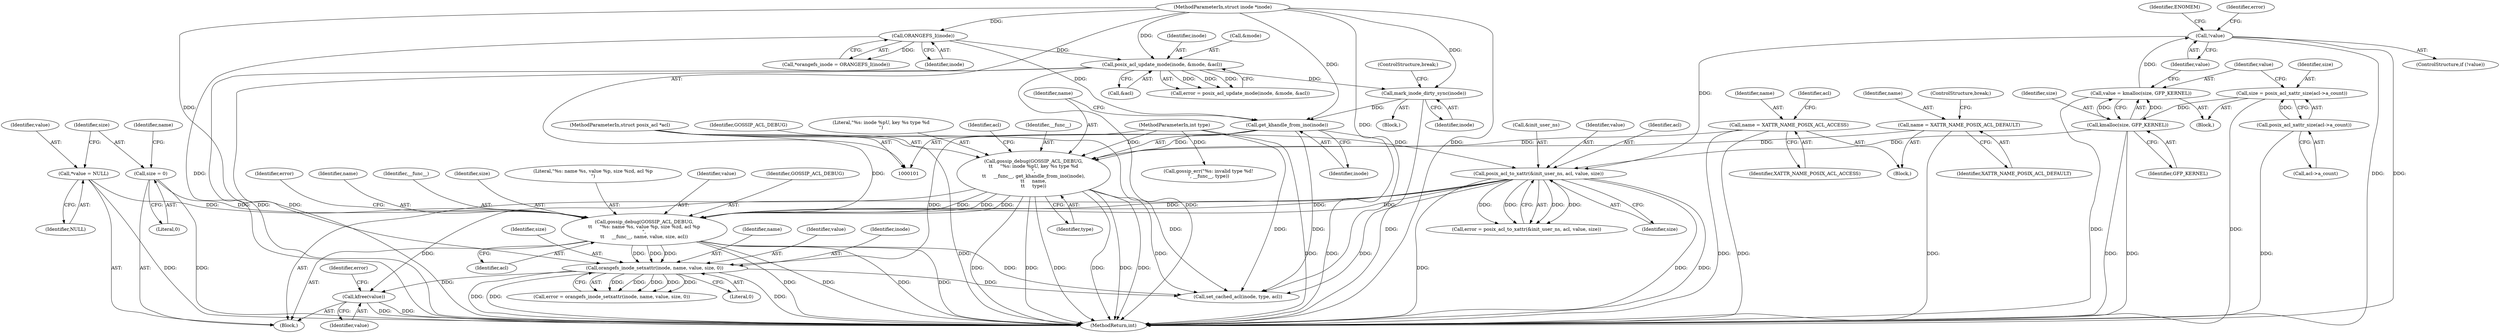 digraph "0_linux_073931017b49d9458aa351605b43a7e34598caef_10@API" {
"1000242" [label="(Call,kfree(value))"];
"1000235" [label="(Call,orangefs_inode_setxattr(inode, name, value, size, 0))"];
"1000188" [label="(Call,get_khandle_from_ino(inode))"];
"1000168" [label="(Call,mark_inode_dirty_sync(inode))"];
"1000140" [label="(Call,posix_acl_update_mode(inode, &mode, &acl))"];
"1000109" [label="(Call,ORANGEFS_I(inode))"];
"1000102" [label="(MethodParameterIn,struct inode *inode)"];
"1000225" [label="(Call,gossip_debug(GOSSIP_ACL_DEBUG,\n\t\t     \"%s: name %s, value %p, size %zd, acl %p\n\",\n\t\t     __func__, name, value, size, acl))"];
"1000184" [label="(Call,gossip_debug(GOSSIP_ACL_DEBUG,\n\t\t     \"%s: inode %pU, key %s type %d\n\",\n\t\t     __func__, get_khandle_from_ino(inode),\n\t\t     name,\n\t\t     type))"];
"1000131" [label="(Call,name = XATTR_NAME_POSIX_ACL_ACCESS)"];
"1000172" [label="(Call,name = XATTR_NAME_POSIX_ACL_DEFAULT)"];
"1000104" [label="(MethodParameterIn,int type)"];
"1000116" [label="(Call,*value = NULL)"];
"1000214" [label="(Call,posix_acl_to_xattr(&init_user_ns, acl, value, size))"];
"1000103" [label="(MethodParameterIn,struct posix_acl *acl)"];
"1000207" [label="(Call,!value)"];
"1000201" [label="(Call,value = kmalloc(size, GFP_KERNEL))"];
"1000203" [label="(Call,kmalloc(size, GFP_KERNEL))"];
"1000195" [label="(Call,size = posix_acl_xattr_size(acl->a_count))"];
"1000197" [label="(Call,posix_acl_xattr_size(acl->a_count))"];
"1000120" [label="(Call,size = 0)"];
"1000188" [label="(Call,get_khandle_from_ino(inode))"];
"1000240" [label="(Literal,0)"];
"1000116" [label="(Call,*value = NULL)"];
"1000205" [label="(Identifier,GFP_KERNEL)"];
"1000219" [label="(Identifier,size)"];
"1000125" [label="(Identifier,name)"];
"1000109" [label="(Call,ORANGEFS_I(inode))"];
"1000235" [label="(Call,orangefs_inode_setxattr(inode, name, value, size, 0))"];
"1000186" [label="(Literal,\"%s: inode %pU, key %s type %d\n\")"];
"1000105" [label="(Block,)"];
"1000194" [label="(Block,)"];
"1000231" [label="(Identifier,size)"];
"1000110" [label="(Identifier,inode)"];
"1000208" [label="(Identifier,value)"];
"1000133" [label="(Identifier,XATTR_NAME_POSIX_ACL_ACCESS)"];
"1000202" [label="(Identifier,value)"];
"1000140" [label="(Call,posix_acl_update_mode(inode, &mode, &acl))"];
"1000227" [label="(Literal,\"%s: name %s, value %p, size %zd, acl %p\n\")"];
"1000172" [label="(Call,name = XATTR_NAME_POSIX_ACL_DEFAULT)"];
"1000211" [label="(Identifier,ENOMEM)"];
"1000230" [label="(Identifier,value)"];
"1000232" [label="(Identifier,acl)"];
"1000132" [label="(Identifier,name)"];
"1000131" [label="(Call,name = XATTR_NAME_POSIX_ACL_ACCESS)"];
"1000239" [label="(Identifier,size)"];
"1000121" [label="(Identifier,size)"];
"1000246" [label="(Identifier,error)"];
"1000185" [label="(Identifier,GOSSIP_ACL_DEBUG)"];
"1000117" [label="(Identifier,value)"];
"1000135" [label="(Identifier,acl)"];
"1000217" [label="(Identifier,acl)"];
"1000204" [label="(Identifier,size)"];
"1000215" [label="(Call,&init_user_ns)"];
"1000104" [label="(MethodParameterIn,int type)"];
"1000243" [label="(Identifier,value)"];
"1000177" [label="(Call,gossip_err(\"%s: invalid type %d!\n\", __func__, type))"];
"1000242" [label="(Call,kfree(value))"];
"1000233" [label="(Call,error = orangefs_inode_setxattr(inode, name, value, size, 0))"];
"1000168" [label="(Call,mark_inode_dirty_sync(inode))"];
"1000238" [label="(Identifier,value)"];
"1000190" [label="(Identifier,name)"];
"1000170" [label="(ControlStructure,break;)"];
"1000174" [label="(Identifier,XATTR_NAME_POSIX_ACL_DEFAULT)"];
"1000144" [label="(Call,&acl)"];
"1000129" [label="(Block,)"];
"1000193" [label="(Identifier,acl)"];
"1000138" [label="(Call,error = posix_acl_update_mode(inode, &mode, &acl))"];
"1000142" [label="(Call,&mode)"];
"1000169" [label="(Identifier,inode)"];
"1000226" [label="(Identifier,GOSSIP_ACL_DEBUG)"];
"1000206" [label="(ControlStructure,if (!value))"];
"1000203" [label="(Call,kmalloc(size, GFP_KERNEL))"];
"1000236" [label="(Identifier,inode)"];
"1000120" [label="(Call,size = 0)"];
"1000122" [label="(Literal,0)"];
"1000253" [label="(MethodReturn,int)"];
"1000201" [label="(Call,value = kmalloc(size, GFP_KERNEL))"];
"1000103" [label="(MethodParameterIn,struct posix_acl *acl)"];
"1000197" [label="(Call,posix_acl_xattr_size(acl->a_count))"];
"1000234" [label="(Identifier,error)"];
"1000136" [label="(Block,)"];
"1000107" [label="(Call,*orangefs_inode = ORANGEFS_I(inode))"];
"1000187" [label="(Identifier,__func__)"];
"1000212" [label="(Call,error = posix_acl_to_xattr(&init_user_ns, acl, value, size))"];
"1000184" [label="(Call,gossip_debug(GOSSIP_ACL_DEBUG,\n\t\t     \"%s: inode %pU, key %s type %d\n\",\n\t\t     __func__, get_khandle_from_ino(inode),\n\t\t     name,\n\t\t     type))"];
"1000218" [label="(Identifier,value)"];
"1000207" [label="(Call,!value)"];
"1000214" [label="(Call,posix_acl_to_xattr(&init_user_ns, acl, value, size))"];
"1000229" [label="(Identifier,name)"];
"1000237" [label="(Identifier,name)"];
"1000102" [label="(MethodParameterIn,struct inode *inode)"];
"1000228" [label="(Identifier,__func__)"];
"1000196" [label="(Identifier,size)"];
"1000189" [label="(Identifier,inode)"];
"1000225" [label="(Call,gossip_debug(GOSSIP_ACL_DEBUG,\n\t\t     \"%s: name %s, value %p, size %zd, acl %p\n\",\n\t\t     __func__, name, value, size, acl))"];
"1000118" [label="(Identifier,NULL)"];
"1000195" [label="(Call,size = posix_acl_xattr_size(acl->a_count))"];
"1000141" [label="(Identifier,inode)"];
"1000247" [label="(Call,set_cached_acl(inode, type, acl))"];
"1000173" [label="(Identifier,name)"];
"1000198" [label="(Call,acl->a_count)"];
"1000191" [label="(Identifier,type)"];
"1000175" [label="(ControlStructure,break;)"];
"1000213" [label="(Identifier,error)"];
"1000242" -> "1000105"  [label="AST: "];
"1000242" -> "1000243"  [label="CFG: "];
"1000243" -> "1000242"  [label="AST: "];
"1000246" -> "1000242"  [label="CFG: "];
"1000242" -> "1000253"  [label="DDG: "];
"1000242" -> "1000253"  [label="DDG: "];
"1000235" -> "1000242"  [label="DDG: "];
"1000214" -> "1000242"  [label="DDG: "];
"1000235" -> "1000233"  [label="AST: "];
"1000235" -> "1000240"  [label="CFG: "];
"1000236" -> "1000235"  [label="AST: "];
"1000237" -> "1000235"  [label="AST: "];
"1000238" -> "1000235"  [label="AST: "];
"1000239" -> "1000235"  [label="AST: "];
"1000240" -> "1000235"  [label="AST: "];
"1000233" -> "1000235"  [label="CFG: "];
"1000235" -> "1000253"  [label="DDG: "];
"1000235" -> "1000253"  [label="DDG: "];
"1000235" -> "1000253"  [label="DDG: "];
"1000235" -> "1000233"  [label="DDG: "];
"1000235" -> "1000233"  [label="DDG: "];
"1000235" -> "1000233"  [label="DDG: "];
"1000235" -> "1000233"  [label="DDG: "];
"1000235" -> "1000233"  [label="DDG: "];
"1000188" -> "1000235"  [label="DDG: "];
"1000102" -> "1000235"  [label="DDG: "];
"1000225" -> "1000235"  [label="DDG: "];
"1000225" -> "1000235"  [label="DDG: "];
"1000225" -> "1000235"  [label="DDG: "];
"1000235" -> "1000247"  [label="DDG: "];
"1000188" -> "1000184"  [label="AST: "];
"1000188" -> "1000189"  [label="CFG: "];
"1000189" -> "1000188"  [label="AST: "];
"1000190" -> "1000188"  [label="CFG: "];
"1000188" -> "1000253"  [label="DDG: "];
"1000188" -> "1000184"  [label="DDG: "];
"1000168" -> "1000188"  [label="DDG: "];
"1000109" -> "1000188"  [label="DDG: "];
"1000102" -> "1000188"  [label="DDG: "];
"1000188" -> "1000247"  [label="DDG: "];
"1000168" -> "1000136"  [label="AST: "];
"1000168" -> "1000169"  [label="CFG: "];
"1000169" -> "1000168"  [label="AST: "];
"1000170" -> "1000168"  [label="CFG: "];
"1000168" -> "1000253"  [label="DDG: "];
"1000140" -> "1000168"  [label="DDG: "];
"1000102" -> "1000168"  [label="DDG: "];
"1000140" -> "1000138"  [label="AST: "];
"1000140" -> "1000144"  [label="CFG: "];
"1000141" -> "1000140"  [label="AST: "];
"1000142" -> "1000140"  [label="AST: "];
"1000144" -> "1000140"  [label="AST: "];
"1000138" -> "1000140"  [label="CFG: "];
"1000140" -> "1000253"  [label="DDG: "];
"1000140" -> "1000253"  [label="DDG: "];
"1000140" -> "1000253"  [label="DDG: "];
"1000140" -> "1000138"  [label="DDG: "];
"1000140" -> "1000138"  [label="DDG: "];
"1000140" -> "1000138"  [label="DDG: "];
"1000109" -> "1000140"  [label="DDG: "];
"1000102" -> "1000140"  [label="DDG: "];
"1000109" -> "1000107"  [label="AST: "];
"1000109" -> "1000110"  [label="CFG: "];
"1000110" -> "1000109"  [label="AST: "];
"1000107" -> "1000109"  [label="CFG: "];
"1000109" -> "1000253"  [label="DDG: "];
"1000109" -> "1000107"  [label="DDG: "];
"1000102" -> "1000109"  [label="DDG: "];
"1000102" -> "1000101"  [label="AST: "];
"1000102" -> "1000253"  [label="DDG: "];
"1000102" -> "1000247"  [label="DDG: "];
"1000225" -> "1000105"  [label="AST: "];
"1000225" -> "1000232"  [label="CFG: "];
"1000226" -> "1000225"  [label="AST: "];
"1000227" -> "1000225"  [label="AST: "];
"1000228" -> "1000225"  [label="AST: "];
"1000229" -> "1000225"  [label="AST: "];
"1000230" -> "1000225"  [label="AST: "];
"1000231" -> "1000225"  [label="AST: "];
"1000232" -> "1000225"  [label="AST: "];
"1000234" -> "1000225"  [label="CFG: "];
"1000225" -> "1000253"  [label="DDG: "];
"1000225" -> "1000253"  [label="DDG: "];
"1000225" -> "1000253"  [label="DDG: "];
"1000225" -> "1000253"  [label="DDG: "];
"1000184" -> "1000225"  [label="DDG: "];
"1000184" -> "1000225"  [label="DDG: "];
"1000184" -> "1000225"  [label="DDG: "];
"1000116" -> "1000225"  [label="DDG: "];
"1000214" -> "1000225"  [label="DDG: "];
"1000214" -> "1000225"  [label="DDG: "];
"1000214" -> "1000225"  [label="DDG: "];
"1000120" -> "1000225"  [label="DDG: "];
"1000103" -> "1000225"  [label="DDG: "];
"1000225" -> "1000247"  [label="DDG: "];
"1000184" -> "1000105"  [label="AST: "];
"1000184" -> "1000191"  [label="CFG: "];
"1000185" -> "1000184"  [label="AST: "];
"1000186" -> "1000184"  [label="AST: "];
"1000187" -> "1000184"  [label="AST: "];
"1000190" -> "1000184"  [label="AST: "];
"1000191" -> "1000184"  [label="AST: "];
"1000193" -> "1000184"  [label="CFG: "];
"1000184" -> "1000253"  [label="DDG: "];
"1000184" -> "1000253"  [label="DDG: "];
"1000184" -> "1000253"  [label="DDG: "];
"1000184" -> "1000253"  [label="DDG: "];
"1000184" -> "1000253"  [label="DDG: "];
"1000184" -> "1000253"  [label="DDG: "];
"1000131" -> "1000184"  [label="DDG: "];
"1000172" -> "1000184"  [label="DDG: "];
"1000104" -> "1000184"  [label="DDG: "];
"1000184" -> "1000247"  [label="DDG: "];
"1000131" -> "1000129"  [label="AST: "];
"1000131" -> "1000133"  [label="CFG: "];
"1000132" -> "1000131"  [label="AST: "];
"1000133" -> "1000131"  [label="AST: "];
"1000135" -> "1000131"  [label="CFG: "];
"1000131" -> "1000253"  [label="DDG: "];
"1000131" -> "1000253"  [label="DDG: "];
"1000172" -> "1000129"  [label="AST: "];
"1000172" -> "1000174"  [label="CFG: "];
"1000173" -> "1000172"  [label="AST: "];
"1000174" -> "1000172"  [label="AST: "];
"1000175" -> "1000172"  [label="CFG: "];
"1000172" -> "1000253"  [label="DDG: "];
"1000104" -> "1000101"  [label="AST: "];
"1000104" -> "1000253"  [label="DDG: "];
"1000104" -> "1000177"  [label="DDG: "];
"1000104" -> "1000247"  [label="DDG: "];
"1000116" -> "1000105"  [label="AST: "];
"1000116" -> "1000118"  [label="CFG: "];
"1000117" -> "1000116"  [label="AST: "];
"1000118" -> "1000116"  [label="AST: "];
"1000121" -> "1000116"  [label="CFG: "];
"1000116" -> "1000253"  [label="DDG: "];
"1000214" -> "1000212"  [label="AST: "];
"1000214" -> "1000219"  [label="CFG: "];
"1000215" -> "1000214"  [label="AST: "];
"1000217" -> "1000214"  [label="AST: "];
"1000218" -> "1000214"  [label="AST: "];
"1000219" -> "1000214"  [label="AST: "];
"1000212" -> "1000214"  [label="CFG: "];
"1000214" -> "1000253"  [label="DDG: "];
"1000214" -> "1000253"  [label="DDG: "];
"1000214" -> "1000253"  [label="DDG: "];
"1000214" -> "1000212"  [label="DDG: "];
"1000214" -> "1000212"  [label="DDG: "];
"1000214" -> "1000212"  [label="DDG: "];
"1000214" -> "1000212"  [label="DDG: "];
"1000103" -> "1000214"  [label="DDG: "];
"1000207" -> "1000214"  [label="DDG: "];
"1000203" -> "1000214"  [label="DDG: "];
"1000214" -> "1000247"  [label="DDG: "];
"1000103" -> "1000101"  [label="AST: "];
"1000103" -> "1000253"  [label="DDG: "];
"1000103" -> "1000247"  [label="DDG: "];
"1000207" -> "1000206"  [label="AST: "];
"1000207" -> "1000208"  [label="CFG: "];
"1000208" -> "1000207"  [label="AST: "];
"1000211" -> "1000207"  [label="CFG: "];
"1000213" -> "1000207"  [label="CFG: "];
"1000207" -> "1000253"  [label="DDG: "];
"1000207" -> "1000253"  [label="DDG: "];
"1000201" -> "1000207"  [label="DDG: "];
"1000201" -> "1000194"  [label="AST: "];
"1000201" -> "1000203"  [label="CFG: "];
"1000202" -> "1000201"  [label="AST: "];
"1000203" -> "1000201"  [label="AST: "];
"1000208" -> "1000201"  [label="CFG: "];
"1000201" -> "1000253"  [label="DDG: "];
"1000203" -> "1000201"  [label="DDG: "];
"1000203" -> "1000201"  [label="DDG: "];
"1000203" -> "1000205"  [label="CFG: "];
"1000204" -> "1000203"  [label="AST: "];
"1000205" -> "1000203"  [label="AST: "];
"1000203" -> "1000253"  [label="DDG: "];
"1000203" -> "1000253"  [label="DDG: "];
"1000195" -> "1000203"  [label="DDG: "];
"1000195" -> "1000194"  [label="AST: "];
"1000195" -> "1000197"  [label="CFG: "];
"1000196" -> "1000195"  [label="AST: "];
"1000197" -> "1000195"  [label="AST: "];
"1000202" -> "1000195"  [label="CFG: "];
"1000195" -> "1000253"  [label="DDG: "];
"1000197" -> "1000195"  [label="DDG: "];
"1000197" -> "1000198"  [label="CFG: "];
"1000198" -> "1000197"  [label="AST: "];
"1000197" -> "1000253"  [label="DDG: "];
"1000120" -> "1000105"  [label="AST: "];
"1000120" -> "1000122"  [label="CFG: "];
"1000121" -> "1000120"  [label="AST: "];
"1000122" -> "1000120"  [label="AST: "];
"1000125" -> "1000120"  [label="CFG: "];
"1000120" -> "1000253"  [label="DDG: "];
}
